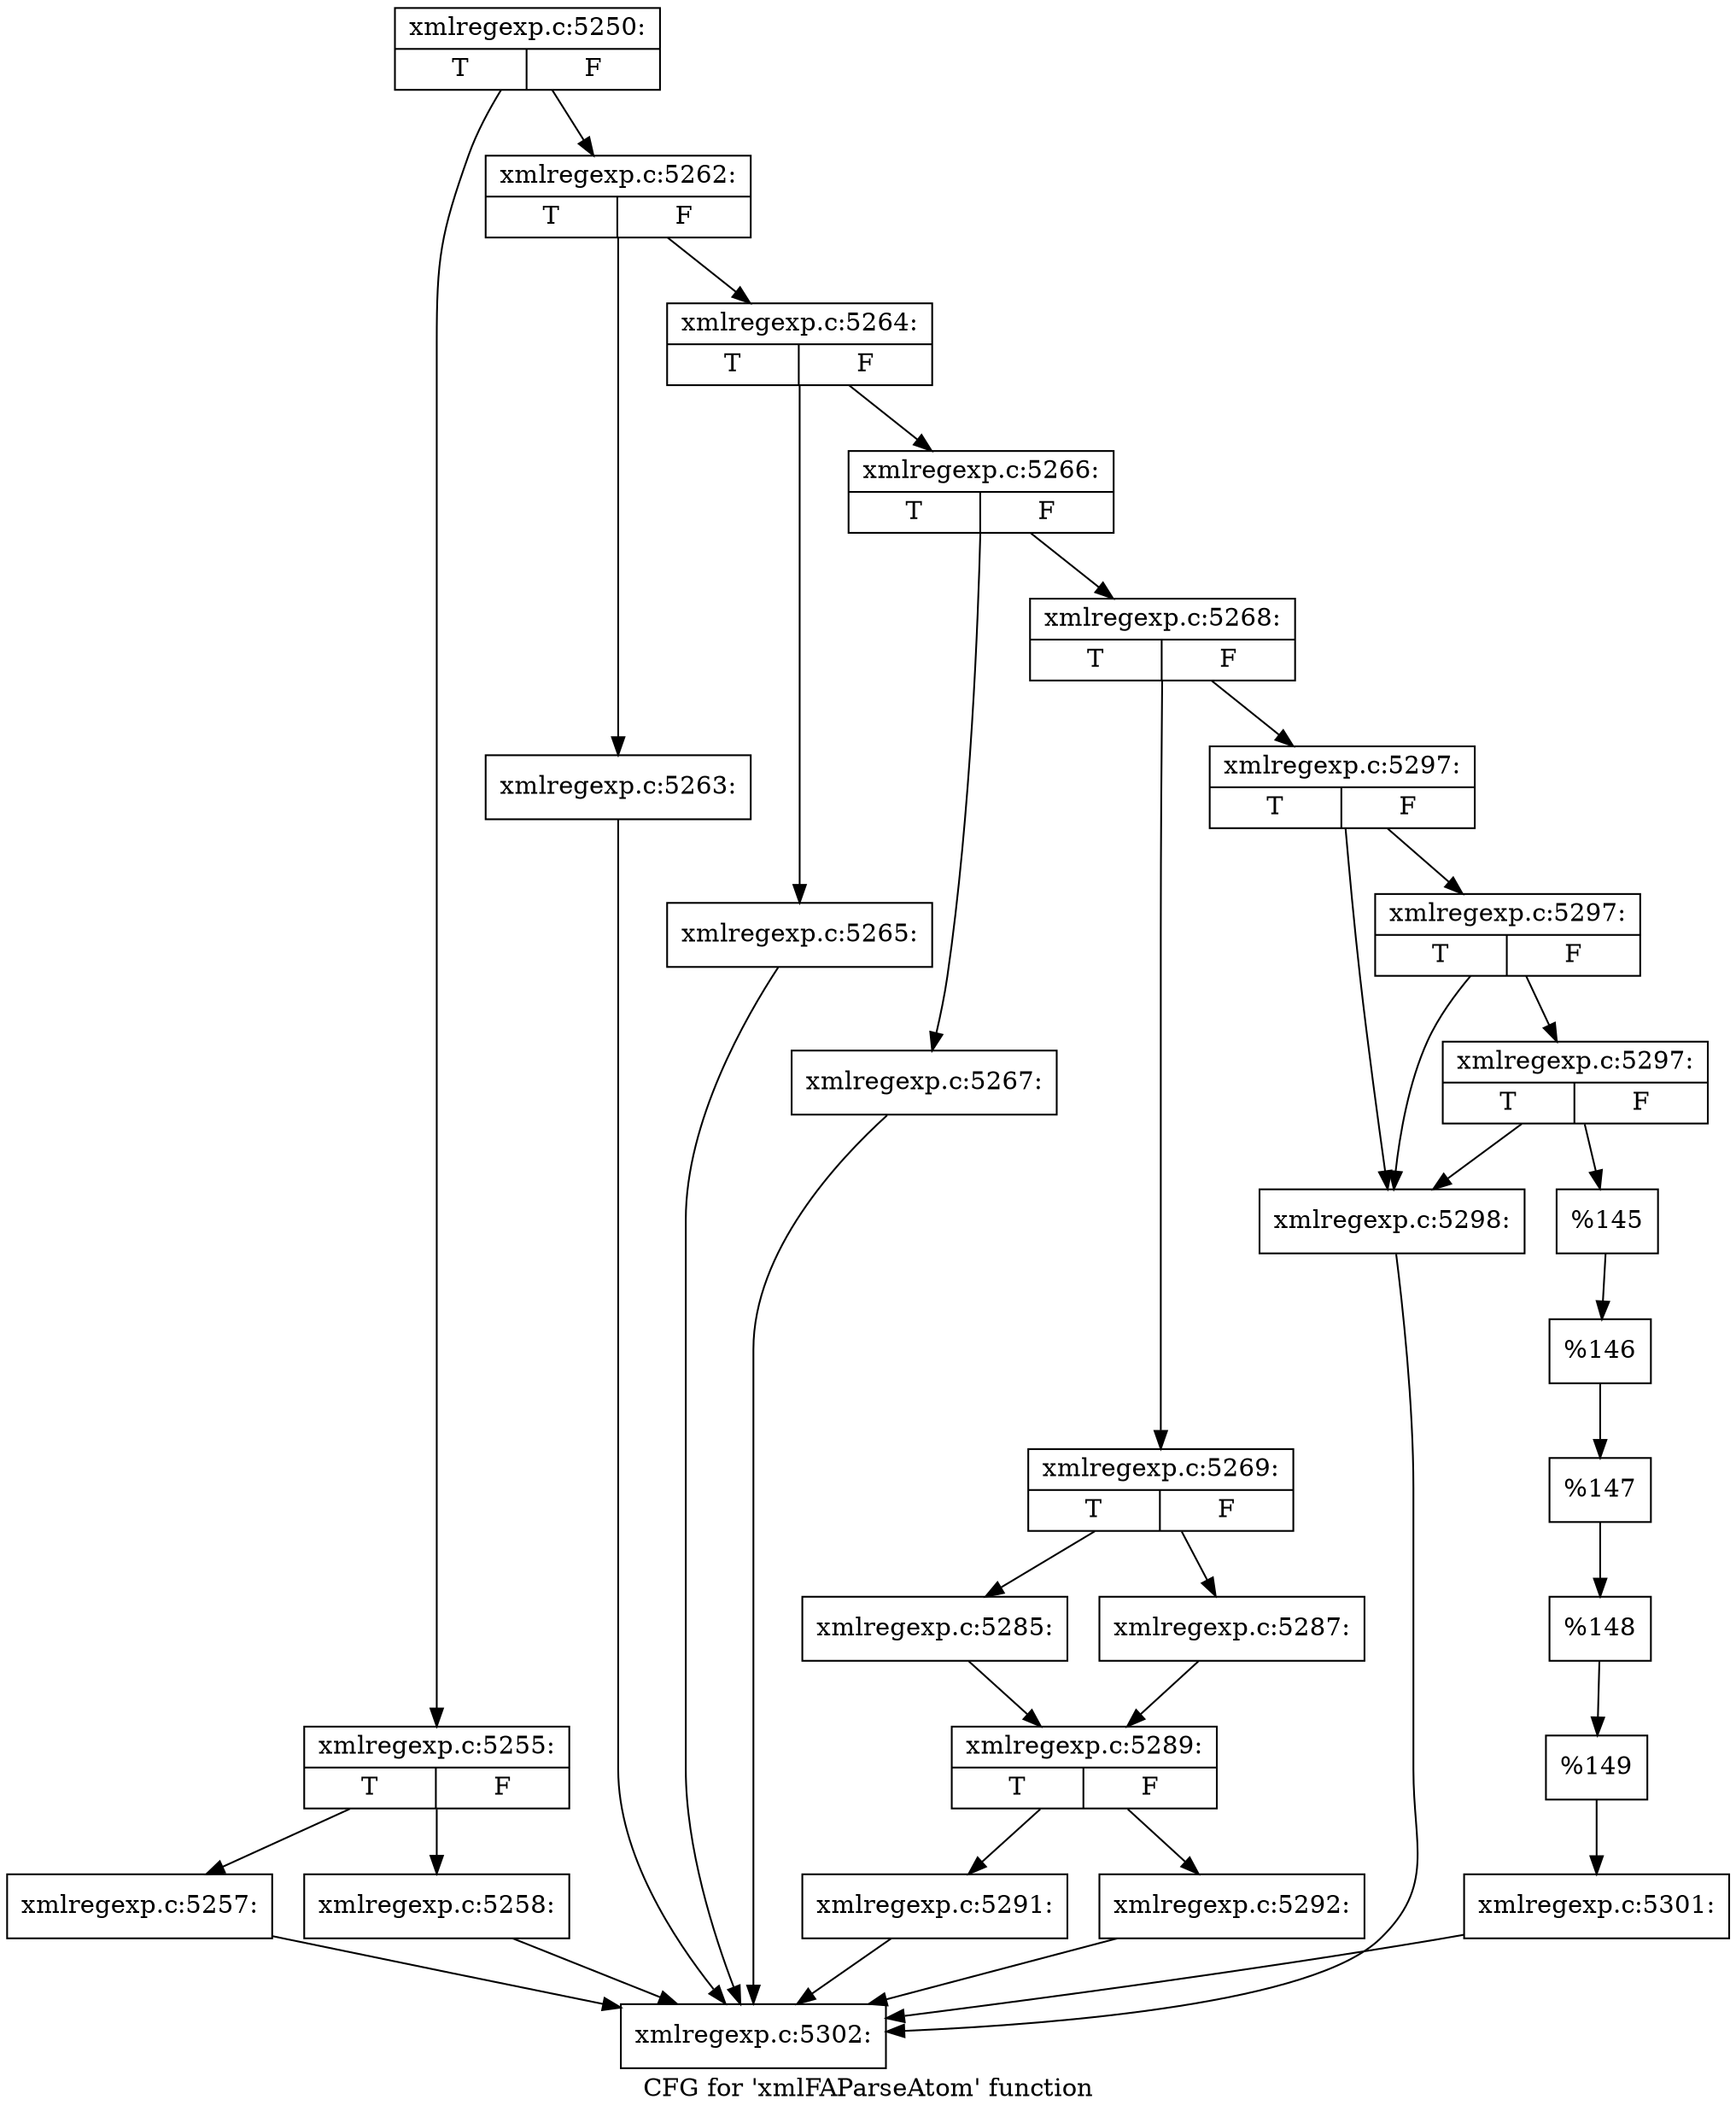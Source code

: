 digraph "CFG for 'xmlFAParseAtom' function" {
	label="CFG for 'xmlFAParseAtom' function";

	Node0x42cc5a0 [shape=record,label="{xmlregexp.c:5250:|{<s0>T|<s1>F}}"];
	Node0x42cc5a0 -> Node0x42cd2e0;
	Node0x42cc5a0 -> Node0x42cd6e0;
	Node0x42cd2e0 [shape=record,label="{xmlregexp.c:5255:|{<s0>T|<s1>F}}"];
	Node0x42cd2e0 -> Node0x42cdb20;
	Node0x42cd2e0 -> Node0x42cdb70;
	Node0x42cdb20 [shape=record,label="{xmlregexp.c:5257:}"];
	Node0x42cdb20 -> Node0x42ca480;
	Node0x42cdb70 [shape=record,label="{xmlregexp.c:5258:}"];
	Node0x42cdb70 -> Node0x42ca480;
	Node0x42cd6e0 [shape=record,label="{xmlregexp.c:5262:|{<s0>T|<s1>F}}"];
	Node0x42cd6e0 -> Node0x3eec880;
	Node0x42cd6e0 -> Node0x42d8460;
	Node0x3eec880 [shape=record,label="{xmlregexp.c:5263:}"];
	Node0x3eec880 -> Node0x42ca480;
	Node0x42d8460 [shape=record,label="{xmlregexp.c:5264:|{<s0>T|<s1>F}}"];
	Node0x42d8460 -> Node0x42d89b0;
	Node0x42d8460 -> Node0x42d8a50;
	Node0x42d89b0 [shape=record,label="{xmlregexp.c:5265:}"];
	Node0x42d89b0 -> Node0x42ca480;
	Node0x42d8a50 [shape=record,label="{xmlregexp.c:5266:|{<s0>T|<s1>F}}"];
	Node0x42d8a50 -> Node0x42d90c0;
	Node0x42d8a50 -> Node0x42d9160;
	Node0x42d90c0 [shape=record,label="{xmlregexp.c:5267:}"];
	Node0x42d90c0 -> Node0x42ca480;
	Node0x42d9160 [shape=record,label="{xmlregexp.c:5268:|{<s0>T|<s1>F}}"];
	Node0x42d9160 -> Node0x42d97d0;
	Node0x42d9160 -> Node0x42d9870;
	Node0x42d97d0 [shape=record,label="{xmlregexp.c:5269:|{<s0>T|<s1>F}}"];
	Node0x42d97d0 -> Node0x42dba50;
	Node0x42d97d0 -> Node0x42dbaf0;
	Node0x42dba50 [shape=record,label="{xmlregexp.c:5285:}"];
	Node0x42dba50 -> Node0x42dbaa0;
	Node0x42dbaf0 [shape=record,label="{xmlregexp.c:5287:}"];
	Node0x42dbaf0 -> Node0x42dbaa0;
	Node0x42dbaa0 [shape=record,label="{xmlregexp.c:5289:|{<s0>T|<s1>F}}"];
	Node0x42dbaa0 -> Node0x42dccd0;
	Node0x42dbaa0 -> Node0x42dcd20;
	Node0x42dccd0 [shape=record,label="{xmlregexp.c:5291:}"];
	Node0x42dccd0 -> Node0x42ca480;
	Node0x42dcd20 [shape=record,label="{xmlregexp.c:5292:}"];
	Node0x42dcd20 -> Node0x42ca480;
	Node0x42d9870 [shape=record,label="{xmlregexp.c:5297:|{<s0>T|<s1>F}}"];
	Node0x42d9870 -> Node0x42de420;
	Node0x42d9870 -> Node0x42de540;
	Node0x42de540 [shape=record,label="{xmlregexp.c:5297:|{<s0>T|<s1>F}}"];
	Node0x42de540 -> Node0x42de420;
	Node0x42de540 -> Node0x42de4c0;
	Node0x42de4c0 [shape=record,label="{xmlregexp.c:5297:|{<s0>T|<s1>F}}"];
	Node0x42de4c0 -> Node0x42de420;
	Node0x42de4c0 -> Node0x42de470;
	Node0x42de420 [shape=record,label="{xmlregexp.c:5298:}"];
	Node0x42de420 -> Node0x42ca480;
	Node0x42de470 [shape=record,label="{%145}"];
	Node0x42de470 -> Node0x42d9820;
	Node0x42d9820 [shape=record,label="{%146}"];
	Node0x42d9820 -> Node0x42d9110;
	Node0x42d9110 [shape=record,label="{%147}"];
	Node0x42d9110 -> Node0x42d8a00;
	Node0x42d8a00 [shape=record,label="{%148}"];
	Node0x42d8a00 -> Node0x42ce400;
	Node0x42ce400 [shape=record,label="{%149}"];
	Node0x42ce400 -> Node0x42cd610;
	Node0x42cd610 [shape=record,label="{xmlregexp.c:5301:}"];
	Node0x42cd610 -> Node0x42ca480;
	Node0x42ca480 [shape=record,label="{xmlregexp.c:5302:}"];
}
